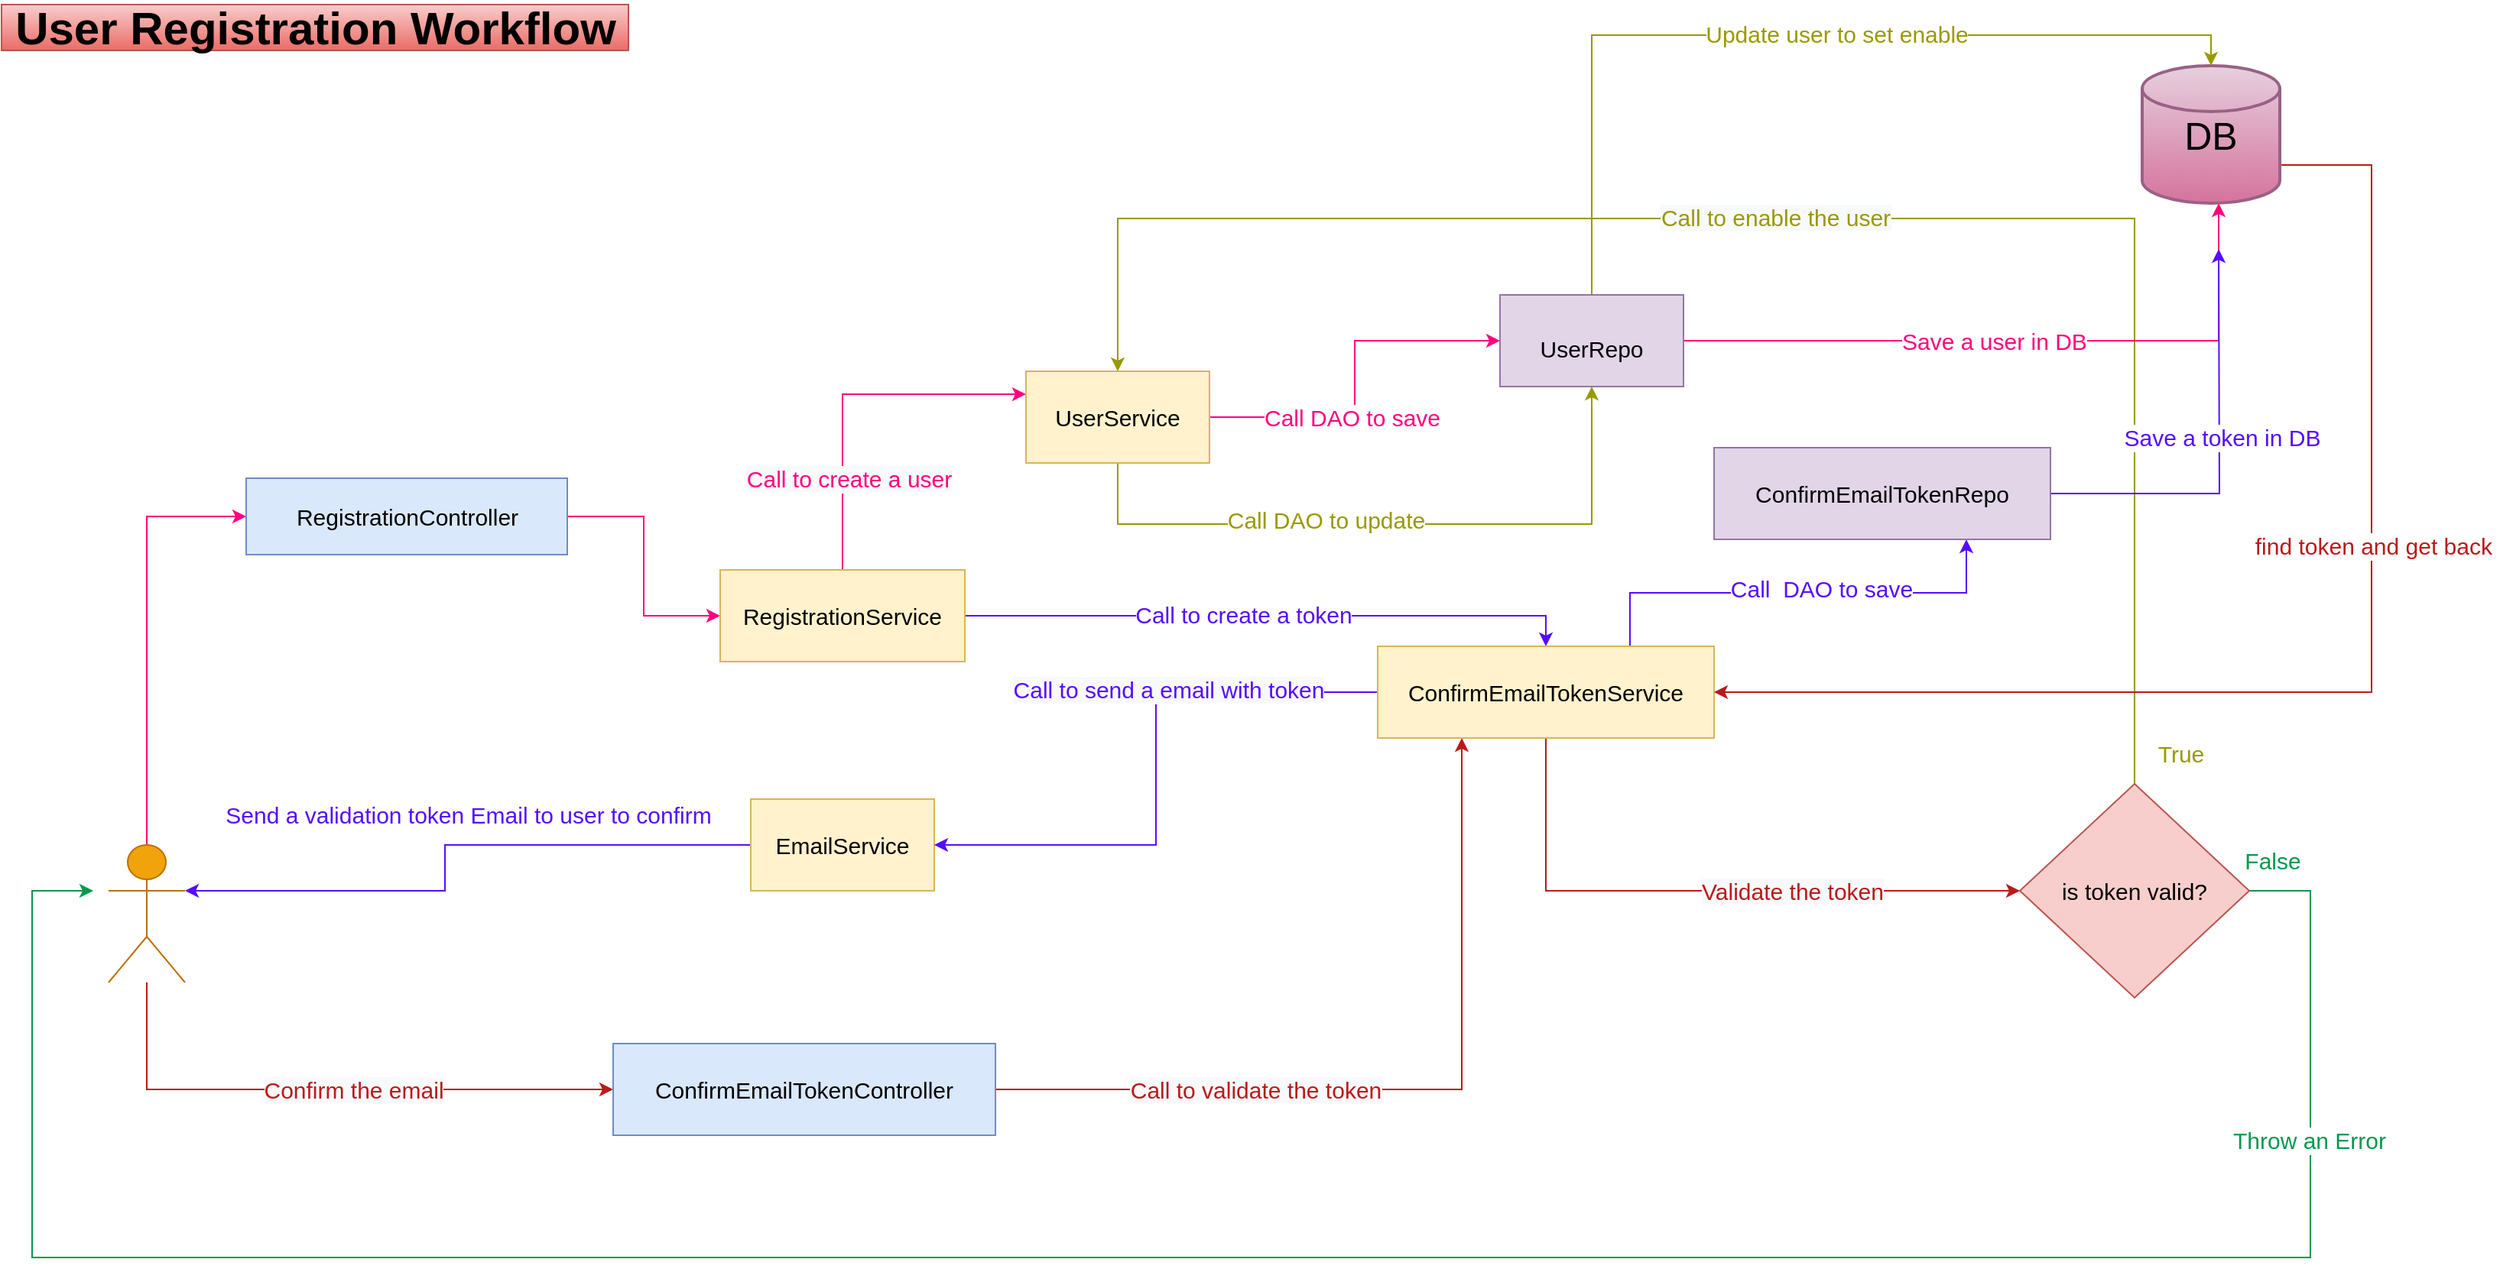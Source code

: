 <mxfile version="15.9.4" type="github">
  <diagram id="kgpKYQtTHZ0yAKxKKP6v" name="Page-1">
    <mxGraphModel dx="2558" dy="1969" grid="1" gridSize="10" guides="1" tooltips="1" connect="1" arrows="1" fold="1" page="1" pageScale="1" pageWidth="850" pageHeight="1100" math="0" shadow="0">
      <root>
        <mxCell id="0" />
        <mxCell id="1" parent="0" />
        <mxCell id="QZAKfAFqV-frmJR9LW_r-23" style="edgeStyle=orthogonalEdgeStyle;rounded=0;orthogonalLoop=1;jettySize=auto;html=1;exitX=0.5;exitY=0;exitDx=0;exitDy=0;exitPerimeter=0;fontFamily=Helvetica;fontSize=15;strokeColor=#FF0080;" edge="1" parent="1" source="QZAKfAFqV-frmJR9LW_r-1" target="QZAKfAFqV-frmJR9LW_r-2">
          <mxGeometry relative="1" as="geometry">
            <Array as="points">
              <mxPoint x="75" y="15" />
            </Array>
          </mxGeometry>
        </mxCell>
        <mxCell id="QZAKfAFqV-frmJR9LW_r-124" style="edgeStyle=orthogonalEdgeStyle;rounded=0;orthogonalLoop=1;jettySize=auto;html=1;entryX=0;entryY=0.5;entryDx=0;entryDy=0;fontFamily=Helvetica;fontSize=15;startArrow=none;startFill=0;endArrow=classic;endFill=1;strokeColor=#B81A1A;" edge="1" parent="1" source="QZAKfAFqV-frmJR9LW_r-1" target="QZAKfAFqV-frmJR9LW_r-17">
          <mxGeometry relative="1" as="geometry">
            <Array as="points">
              <mxPoint x="75" y="390" />
            </Array>
          </mxGeometry>
        </mxCell>
        <mxCell id="QZAKfAFqV-frmJR9LW_r-125" value="&lt;span style=&quot;background-color: rgb(248 , 249 , 250)&quot;&gt;&lt;font color=&quot;#b81a1a&quot;&gt;Confirm the email&lt;/font&gt;&lt;/span&gt;" style="edgeLabel;html=1;align=center;verticalAlign=middle;resizable=0;points=[];fontSize=15;fontFamily=Helvetica;" vertex="1" connectable="0" parent="QZAKfAFqV-frmJR9LW_r-124">
          <mxGeometry x="-0.047" y="2" relative="1" as="geometry">
            <mxPoint x="26" y="2" as="offset" />
          </mxGeometry>
        </mxCell>
        <mxCell id="QZAKfAFqV-frmJR9LW_r-1" value="" style="shape=umlActor;verticalLabelPosition=bottom;verticalAlign=top;html=1;outlineConnect=0;fontFamily=Helvetica;fontStyle=0;fontSize=15;fillColor=#f0a30a;strokeColor=#BD7000;fontColor=#000000;" vertex="1" parent="1">
          <mxGeometry x="50" y="230" width="50" height="90" as="geometry" />
        </mxCell>
        <mxCell id="QZAKfAFqV-frmJR9LW_r-11" style="edgeStyle=orthogonalEdgeStyle;rounded=0;orthogonalLoop=1;jettySize=auto;html=1;exitX=1;exitY=0.5;exitDx=0;exitDy=0;entryX=0;entryY=0.5;entryDx=0;entryDy=0;fontFamily=Helvetica;fontStyle=0;fontSize=15;strokeColor=#FF0080;" edge="1" parent="1" source="QZAKfAFqV-frmJR9LW_r-2" target="QZAKfAFqV-frmJR9LW_r-4">
          <mxGeometry relative="1" as="geometry" />
        </mxCell>
        <mxCell id="QZAKfAFqV-frmJR9LW_r-2" value="RegistrationController" style="html=1;fillColor=#dae8fc;strokeColor=#6c8ebf;fontFamily=Helvetica;fontStyle=0;fontSize=15;" vertex="1" parent="1">
          <mxGeometry x="140" y="-10" width="210" height="50" as="geometry" />
        </mxCell>
        <mxCell id="QZAKfAFqV-frmJR9LW_r-86" style="edgeStyle=orthogonalEdgeStyle;rounded=0;orthogonalLoop=1;jettySize=auto;html=1;exitX=0.5;exitY=0;exitDx=0;exitDy=0;entryX=0;entryY=0.25;entryDx=0;entryDy=0;fontFamily=Helvetica;fontSize=15;strokeColor=#FF0080;" edge="1" parent="1" source="QZAKfAFqV-frmJR9LW_r-4" target="QZAKfAFqV-frmJR9LW_r-6">
          <mxGeometry relative="1" as="geometry" />
        </mxCell>
        <mxCell id="QZAKfAFqV-frmJR9LW_r-102" value="&lt;span style=&quot;background-color: rgb(248 , 249 , 250)&quot;&gt;Call to create a user&lt;/span&gt;" style="edgeLabel;html=1;align=center;verticalAlign=middle;resizable=0;points=[];fontSize=15;fontFamily=Helvetica;fontColor=#FF0080;" vertex="1" connectable="0" parent="QZAKfAFqV-frmJR9LW_r-86">
          <mxGeometry x="-0.079" y="-4" relative="1" as="geometry">
            <mxPoint y="48" as="offset" />
          </mxGeometry>
        </mxCell>
        <mxCell id="QZAKfAFqV-frmJR9LW_r-105" style="edgeStyle=orthogonalEdgeStyle;rounded=0;orthogonalLoop=1;jettySize=auto;html=1;exitX=1;exitY=0.5;exitDx=0;exitDy=0;entryX=0.5;entryY=0;entryDx=0;entryDy=0;fontFamily=Helvetica;fontSize=15;strokeColor=#550DFF;" edge="1" parent="1" source="QZAKfAFqV-frmJR9LW_r-4" target="QZAKfAFqV-frmJR9LW_r-29">
          <mxGeometry relative="1" as="geometry" />
        </mxCell>
        <mxCell id="QZAKfAFqV-frmJR9LW_r-106" value="Call to create a token" style="edgeLabel;html=1;align=center;verticalAlign=middle;resizable=0;points=[];fontSize=15;fontFamily=Helvetica;fontColor=#550DFF;" vertex="1" connectable="0" parent="QZAKfAFqV-frmJR9LW_r-105">
          <mxGeometry x="-0.092" y="1" relative="1" as="geometry">
            <mxPoint as="offset" />
          </mxGeometry>
        </mxCell>
        <mxCell id="QZAKfAFqV-frmJR9LW_r-4" value="RegistrationService" style="rounded=0;whiteSpace=wrap;html=1;fontFamily=Helvetica;fontStyle=0;fontSize=15;fillColor=#fff2cc;strokeColor=#d6b656;" vertex="1" parent="1">
          <mxGeometry x="450" y="50" width="160" height="60" as="geometry" />
        </mxCell>
        <mxCell id="QZAKfAFqV-frmJR9LW_r-98" style="edgeStyle=orthogonalEdgeStyle;rounded=0;orthogonalLoop=1;jettySize=auto;html=1;exitX=1;exitY=0.5;exitDx=0;exitDy=0;fontFamily=Helvetica;fontSize=15;strokeColor=#FF0080;" edge="1" parent="1" source="QZAKfAFqV-frmJR9LW_r-6" target="QZAKfAFqV-frmJR9LW_r-93">
          <mxGeometry relative="1" as="geometry" />
        </mxCell>
        <mxCell id="QZAKfAFqV-frmJR9LW_r-101" value="Call DAO to save" style="edgeLabel;html=1;align=center;verticalAlign=middle;resizable=0;points=[];fontSize=15;fontFamily=Helvetica;fontColor=#FF0080;" vertex="1" connectable="0" parent="QZAKfAFqV-frmJR9LW_r-98">
          <mxGeometry x="-0.314" y="1" relative="1" as="geometry">
            <mxPoint x="10" y="1" as="offset" />
          </mxGeometry>
        </mxCell>
        <mxCell id="QZAKfAFqV-frmJR9LW_r-130" style="edgeStyle=orthogonalEdgeStyle;rounded=0;orthogonalLoop=1;jettySize=auto;html=1;exitX=0.5;exitY=1;exitDx=0;exitDy=0;entryX=0.5;entryY=1;entryDx=0;entryDy=0;fontFamily=Helvetica;fontSize=15;fontColor=#00994D;startArrow=none;startFill=0;endArrow=classic;endFill=1;strokeColor=#999900;" edge="1" parent="1" source="QZAKfAFqV-frmJR9LW_r-6" target="QZAKfAFqV-frmJR9LW_r-93">
          <mxGeometry relative="1" as="geometry">
            <Array as="points">
              <mxPoint x="710" y="20" />
              <mxPoint x="1020" y="20" />
            </Array>
          </mxGeometry>
        </mxCell>
        <mxCell id="QZAKfAFqV-frmJR9LW_r-131" value="&lt;font color=&quot;#999900&quot;&gt;Call DAO to update&lt;/font&gt;" style="edgeLabel;html=1;align=center;verticalAlign=middle;resizable=0;points=[];fontSize=15;fontFamily=Helvetica;fontColor=#00994D;" vertex="1" connectable="0" parent="QZAKfAFqV-frmJR9LW_r-130">
          <mxGeometry x="-0.203" y="3" relative="1" as="geometry">
            <mxPoint as="offset" />
          </mxGeometry>
        </mxCell>
        <mxCell id="QZAKfAFqV-frmJR9LW_r-6" value="UserService" style="rounded=0;whiteSpace=wrap;html=1;fontFamily=Helvetica;fontStyle=0;fontSize=15;fillColor=#fff2cc;strokeColor=#d6b656;" vertex="1" parent="1">
          <mxGeometry x="650" y="-80" width="120" height="60" as="geometry" />
        </mxCell>
        <mxCell id="QZAKfAFqV-frmJR9LW_r-109" style="edgeStyle=orthogonalEdgeStyle;rounded=0;orthogonalLoop=1;jettySize=auto;html=1;exitX=0;exitY=0.5;exitDx=0;exitDy=0;entryX=1;entryY=0.333;entryDx=0;entryDy=0;entryPerimeter=0;fontFamily=Helvetica;fontSize=15;strokeColor=#550DFF;" edge="1" parent="1" source="QZAKfAFqV-frmJR9LW_r-7" target="QZAKfAFqV-frmJR9LW_r-1">
          <mxGeometry relative="1" as="geometry">
            <Array as="points">
              <mxPoint x="270" y="230" />
              <mxPoint x="270" y="260" />
            </Array>
          </mxGeometry>
        </mxCell>
        <mxCell id="QZAKfAFqV-frmJR9LW_r-7" value="EmailService" style="rounded=0;whiteSpace=wrap;html=1;fontFamily=Helvetica;fontStyle=0;fontSize=15;fillColor=#fff2cc;strokeColor=#d6b656;" vertex="1" parent="1">
          <mxGeometry x="470" y="200" width="120" height="60" as="geometry" />
        </mxCell>
        <mxCell id="QZAKfAFqV-frmJR9LW_r-126" style="edgeStyle=orthogonalEdgeStyle;rounded=0;orthogonalLoop=1;jettySize=auto;html=1;exitX=1;exitY=0.5;exitDx=0;exitDy=0;entryX=0.25;entryY=1;entryDx=0;entryDy=0;fontFamily=Helvetica;fontSize=15;startArrow=none;startFill=0;endArrow=classic;endFill=1;strokeColor=#B81A1A;" edge="1" parent="1" source="QZAKfAFqV-frmJR9LW_r-17" target="QZAKfAFqV-frmJR9LW_r-29">
          <mxGeometry relative="1" as="geometry" />
        </mxCell>
        <mxCell id="QZAKfAFqV-frmJR9LW_r-128" value="&lt;span style=&quot;background-color: rgb(248 , 249 , 250)&quot;&gt;Call to validate the token&lt;/span&gt;" style="edgeLabel;html=1;align=center;verticalAlign=middle;resizable=0;points=[];fontSize=15;fontFamily=Helvetica;fontColor=#B81A1A;" vertex="1" connectable="0" parent="QZAKfAFqV-frmJR9LW_r-126">
          <mxGeometry x="-0.489" relative="1" as="geometry">
            <mxPoint x="33" as="offset" />
          </mxGeometry>
        </mxCell>
        <mxCell id="QZAKfAFqV-frmJR9LW_r-17" value="ConfirmEmailTokenController" style="whiteSpace=wrap;html=1;fontSize=15;fontFamily=Helvetica;fontStyle=0;fillColor=#dae8fc;strokeColor=#6c8ebf;" vertex="1" parent="1">
          <mxGeometry x="380" y="360" width="250" height="60" as="geometry" />
        </mxCell>
        <mxCell id="QZAKfAFqV-frmJR9LW_r-36" style="edgeStyle=orthogonalEdgeStyle;rounded=0;orthogonalLoop=1;jettySize=auto;html=1;exitX=0.5;exitY=1;exitDx=0;exitDy=0;fontFamily=Helvetica;fontSize=15;entryX=0;entryY=0.5;entryDx=0;entryDy=0;strokeColor=#B81A1A;" edge="1" parent="1" source="QZAKfAFqV-frmJR9LW_r-29" target="QZAKfAFqV-frmJR9LW_r-35">
          <mxGeometry relative="1" as="geometry">
            <mxPoint x="1070" y="220" as="targetPoint" />
            <Array as="points">
              <mxPoint x="990" y="260" />
            </Array>
          </mxGeometry>
        </mxCell>
        <mxCell id="QZAKfAFqV-frmJR9LW_r-118" value="&lt;span style=&quot;background-color: rgb(248 , 249 , 250)&quot;&gt;Validate the token&lt;/span&gt;" style="edgeLabel;html=1;align=center;verticalAlign=middle;resizable=0;points=[];fontSize=15;fontFamily=Helvetica;fontColor=#B81A1A;" vertex="1" connectable="0" parent="QZAKfAFqV-frmJR9LW_r-36">
          <mxGeometry x="-0.157" y="1" relative="1" as="geometry">
            <mxPoint x="88" y="1" as="offset" />
          </mxGeometry>
        </mxCell>
        <mxCell id="QZAKfAFqV-frmJR9LW_r-107" style="edgeStyle=orthogonalEdgeStyle;rounded=0;orthogonalLoop=1;jettySize=auto;html=1;exitX=0;exitY=0.5;exitDx=0;exitDy=0;entryX=1;entryY=0.5;entryDx=0;entryDy=0;fontFamily=Helvetica;fontSize=15;strokeColor=#550DFF;" edge="1" parent="1" source="QZAKfAFqV-frmJR9LW_r-29" target="QZAKfAFqV-frmJR9LW_r-7">
          <mxGeometry relative="1" as="geometry" />
        </mxCell>
        <mxCell id="QZAKfAFqV-frmJR9LW_r-108" value="&lt;span style=&quot;background-color: rgb(248 , 249 , 250)&quot;&gt;Call to send a email with token&lt;/span&gt;" style="edgeLabel;html=1;align=center;verticalAlign=middle;resizable=0;points=[];fontSize=15;fontFamily=Helvetica;fontColor=#550DFF;" vertex="1" connectable="0" parent="QZAKfAFqV-frmJR9LW_r-107">
          <mxGeometry x="-0.294" y="-2" relative="1" as="geometry">
            <mxPoint as="offset" />
          </mxGeometry>
        </mxCell>
        <mxCell id="QZAKfAFqV-frmJR9LW_r-114" style="edgeStyle=orthogonalEdgeStyle;rounded=0;orthogonalLoop=1;jettySize=auto;html=1;exitX=0.75;exitY=0;exitDx=0;exitDy=0;entryX=0.75;entryY=1;entryDx=0;entryDy=0;fontFamily=Helvetica;fontSize=15;strokeColor=#550DFF;" edge="1" parent="1" source="QZAKfAFqV-frmJR9LW_r-29" target="QZAKfAFqV-frmJR9LW_r-113">
          <mxGeometry relative="1" as="geometry" />
        </mxCell>
        <mxCell id="QZAKfAFqV-frmJR9LW_r-115" value="Call&amp;nbsp; DAO to save" style="edgeLabel;html=1;align=center;verticalAlign=middle;resizable=0;points=[];fontSize=15;fontFamily=Helvetica;fontColor=#550DFF;" vertex="1" connectable="0" parent="QZAKfAFqV-frmJR9LW_r-114">
          <mxGeometry x="-0.302" y="3" relative="1" as="geometry">
            <mxPoint x="59" as="offset" />
          </mxGeometry>
        </mxCell>
        <mxCell id="QZAKfAFqV-frmJR9LW_r-29" value="ConfirmEmailTokenService" style="whiteSpace=wrap;html=1;fontFamily=Helvetica;fontSize=15;fillColor=#fff2cc;strokeColor=#d6b656;" vertex="1" parent="1">
          <mxGeometry x="880" y="100" width="220" height="60" as="geometry" />
        </mxCell>
        <mxCell id="QZAKfAFqV-frmJR9LW_r-42" style="edgeStyle=orthogonalEdgeStyle;rounded=0;orthogonalLoop=1;jettySize=auto;html=1;exitX=1;exitY=0.5;exitDx=0;exitDy=0;fontFamily=Helvetica;fontSize=15;strokeColor=#00994D;" edge="1" parent="1" source="QZAKfAFqV-frmJR9LW_r-35">
          <mxGeometry relative="1" as="geometry">
            <mxPoint x="40" y="260" as="targetPoint" />
            <Array as="points">
              <mxPoint x="1490" y="260" />
              <mxPoint x="1490" y="500" />
              <mxPoint y="500" />
              <mxPoint y="260" />
            </Array>
          </mxGeometry>
        </mxCell>
        <mxCell id="QZAKfAFqV-frmJR9LW_r-135" value="Throw an Error" style="edgeLabel;html=1;align=center;verticalAlign=middle;resizable=0;points=[];fontSize=15;fontFamily=Helvetica;fontColor=#00994D;" vertex="1" connectable="0" parent="QZAKfAFqV-frmJR9LW_r-42">
          <mxGeometry x="-0.802" y="-1" relative="1" as="geometry">
            <mxPoint as="offset" />
          </mxGeometry>
        </mxCell>
        <mxCell id="QZAKfAFqV-frmJR9LW_r-94" style="edgeStyle=orthogonalEdgeStyle;rounded=0;orthogonalLoop=1;jettySize=auto;html=1;exitX=0.5;exitY=0;exitDx=0;exitDy=0;fontFamily=Helvetica;fontSize=15;strokeColor=#999900;entryX=0.5;entryY=0;entryDx=0;entryDy=0;" edge="1" parent="1" source="QZAKfAFqV-frmJR9LW_r-35" target="QZAKfAFqV-frmJR9LW_r-6">
          <mxGeometry relative="1" as="geometry">
            <mxPoint x="740" y="-360" as="targetPoint" />
            <Array as="points">
              <mxPoint x="1375" y="-180" />
              <mxPoint x="710" y="-180" />
            </Array>
          </mxGeometry>
        </mxCell>
        <mxCell id="QZAKfAFqV-frmJR9LW_r-95" value="&lt;span style=&quot;background-color: rgb(248 , 249 , 250)&quot;&gt;Call to enable the user&lt;/span&gt;" style="edgeLabel;html=1;align=center;verticalAlign=middle;resizable=0;points=[];fontSize=15;fontFamily=Helvetica;fontColor=#999900;" vertex="1" connectable="0" parent="QZAKfAFqV-frmJR9LW_r-94">
          <mxGeometry x="0.067" y="-1" relative="1" as="geometry">
            <mxPoint as="offset" />
          </mxGeometry>
        </mxCell>
        <mxCell id="QZAKfAFqV-frmJR9LW_r-35" value="is token valid?" style="rhombus;whiteSpace=wrap;html=1;fontFamily=Helvetica;fontSize=15;fillColor=#f8cecc;strokeColor=#b85450;" vertex="1" parent="1">
          <mxGeometry x="1300" y="190" width="150" height="140" as="geometry" />
        </mxCell>
        <mxCell id="QZAKfAFqV-frmJR9LW_r-40" value="&lt;font color=&quot;#999900&quot;&gt;True&lt;/font&gt;" style="text;html=1;resizable=0;autosize=1;align=center;verticalAlign=middle;points=[];fillColor=none;strokeColor=none;rounded=0;fontFamily=Helvetica;fontSize=15;" vertex="1" parent="1">
          <mxGeometry x="1380" y="160" width="50" height="20" as="geometry" />
        </mxCell>
        <mxCell id="QZAKfAFqV-frmJR9LW_r-41" value="&lt;font size=&quot;1&quot;&gt;&lt;b style=&quot;font-size: 30px&quot;&gt;User Registration Workflow&lt;/b&gt;&lt;/font&gt;" style="text;html=1;resizable=0;autosize=1;align=center;verticalAlign=middle;points=[];fillColor=#f8cecc;strokeColor=#b85450;rounded=0;fontFamily=Helvetica;fontSize=15;gradientColor=#ea6b66;" vertex="1" parent="1">
          <mxGeometry x="-20" y="-320" width="410" height="30" as="geometry" />
        </mxCell>
        <mxCell id="QZAKfAFqV-frmJR9LW_r-43" value="&lt;font color=&quot;#00994d&quot;&gt;False&lt;/font&gt;" style="text;html=1;resizable=0;autosize=1;align=center;verticalAlign=middle;points=[];fillColor=none;strokeColor=none;rounded=0;fontFamily=Helvetica;fontSize=15;" vertex="1" parent="1">
          <mxGeometry x="1440" y="230" width="50" height="20" as="geometry" />
        </mxCell>
        <mxCell id="QZAKfAFqV-frmJR9LW_r-119" style="edgeStyle=orthogonalEdgeStyle;rounded=0;orthogonalLoop=1;jettySize=auto;html=1;exitX=1;exitY=0.5;exitDx=0;exitDy=0;exitPerimeter=0;entryX=1;entryY=0.5;entryDx=0;entryDy=0;fontFamily=Helvetica;fontSize=15;strokeColor=#B81A1A;startArrow=none;startFill=0;endArrow=classic;endFill=1;" edge="1" parent="1" source="QZAKfAFqV-frmJR9LW_r-48" target="QZAKfAFqV-frmJR9LW_r-29">
          <mxGeometry relative="1" as="geometry">
            <Array as="points">
              <mxPoint x="1530" y="-215" />
              <mxPoint x="1530" y="130" />
            </Array>
          </mxGeometry>
        </mxCell>
        <mxCell id="QZAKfAFqV-frmJR9LW_r-120" value="find token and get back&amp;nbsp;" style="edgeLabel;html=1;align=center;verticalAlign=middle;resizable=0;points=[];fontSize=15;fontFamily=Helvetica;fontColor=#B81A1A;" vertex="1" connectable="0" parent="QZAKfAFqV-frmJR9LW_r-119">
          <mxGeometry x="-0.328" y="3" relative="1" as="geometry">
            <mxPoint y="41" as="offset" />
          </mxGeometry>
        </mxCell>
        <mxCell id="QZAKfAFqV-frmJR9LW_r-48" value="DB" style="strokeWidth=2;html=1;shape=mxgraph.flowchart.database;whiteSpace=wrap;fontFamily=Helvetica;fontSize=25;fillColor=#e6d0de;strokeColor=#996185;gradientColor=#d5739d;" vertex="1" parent="1">
          <mxGeometry x="1380" y="-280" width="90" height="90" as="geometry" />
        </mxCell>
        <mxCell id="QZAKfAFqV-frmJR9LW_r-99" style="edgeStyle=orthogonalEdgeStyle;rounded=0;orthogonalLoop=1;jettySize=auto;html=1;fontFamily=Helvetica;fontSize=15;strokeColor=#FF0080;exitX=1;exitY=0.5;exitDx=0;exitDy=0;" edge="1" parent="1" source="QZAKfAFqV-frmJR9LW_r-93" target="QZAKfAFqV-frmJR9LW_r-48">
          <mxGeometry relative="1" as="geometry">
            <mxPoint x="1150" y="-60" as="sourcePoint" />
            <Array as="points">
              <mxPoint x="1430" y="-100" />
            </Array>
          </mxGeometry>
        </mxCell>
        <mxCell id="QZAKfAFqV-frmJR9LW_r-133" value="&lt;span style=&quot;&quot;&gt;Save a user in DB&lt;/span&gt;" style="edgeLabel;html=1;align=center;verticalAlign=middle;resizable=0;points=[];fontSize=15;fontFamily=Helvetica;fontColor=#FF0080;" vertex="1" connectable="0" parent="QZAKfAFqV-frmJR9LW_r-99">
          <mxGeometry x="-0.32" y="-3" relative="1" as="geometry">
            <mxPoint x="53" y="-3" as="offset" />
          </mxGeometry>
        </mxCell>
        <mxCell id="QZAKfAFqV-frmJR9LW_r-132" style="edgeStyle=orthogonalEdgeStyle;rounded=0;orthogonalLoop=1;jettySize=auto;html=1;fontFamily=Helvetica;fontSize=15;fontColor=#00994D;startArrow=none;startFill=0;endArrow=classic;endFill=1;strokeColor=#999900;entryX=0.5;entryY=0;entryDx=0;entryDy=0;entryPerimeter=0;exitX=0.5;exitY=0;exitDx=0;exitDy=0;" edge="1" parent="1" source="QZAKfAFqV-frmJR9LW_r-93" target="QZAKfAFqV-frmJR9LW_r-48">
          <mxGeometry relative="1" as="geometry">
            <mxPoint x="1020" y="-320" as="targetPoint" />
          </mxGeometry>
        </mxCell>
        <mxCell id="QZAKfAFqV-frmJR9LW_r-134" value="&lt;font color=&quot;#999900&quot;&gt;Update user to set enable&lt;/font&gt;" style="edgeLabel;html=1;align=center;verticalAlign=middle;resizable=0;points=[];fontSize=15;fontFamily=Helvetica;fontColor=#00994D;" vertex="1" connectable="0" parent="QZAKfAFqV-frmJR9LW_r-132">
          <mxGeometry x="0.11" y="1" relative="1" as="geometry">
            <mxPoint as="offset" />
          </mxGeometry>
        </mxCell>
        <mxCell id="QZAKfAFqV-frmJR9LW_r-93" value="&lt;font style=&quot;font-size: 15px&quot;&gt;UserRepo&lt;/font&gt;" style="whiteSpace=wrap;html=1;fontFamily=Helvetica;fontSize=30;fillColor=#e1d5e7;strokeColor=#9673a6;" vertex="1" parent="1">
          <mxGeometry x="960" y="-130" width="120" height="60" as="geometry" />
        </mxCell>
        <mxCell id="QZAKfAFqV-frmJR9LW_r-111" value="&lt;font color=&quot;#550dff&quot;&gt;Send a validation token Email to user to confirm&lt;/font&gt;" style="text;html=1;resizable=0;autosize=1;align=center;verticalAlign=middle;points=[];fillColor=none;strokeColor=none;rounded=0;fontFamily=Helvetica;fontSize=15;" vertex="1" parent="1">
          <mxGeometry x="120" y="200" width="330" height="20" as="geometry" />
        </mxCell>
        <mxCell id="QZAKfAFqV-frmJR9LW_r-116" style="edgeStyle=orthogonalEdgeStyle;rounded=0;orthogonalLoop=1;jettySize=auto;html=1;fontFamily=Helvetica;fontSize=15;strokeColor=#550DFF;" edge="1" parent="1" source="QZAKfAFqV-frmJR9LW_r-113">
          <mxGeometry relative="1" as="geometry">
            <mxPoint x="1430" y="-160" as="targetPoint" />
          </mxGeometry>
        </mxCell>
        <mxCell id="QZAKfAFqV-frmJR9LW_r-117" value="Save a token in DB" style="edgeLabel;html=1;align=center;verticalAlign=middle;resizable=0;points=[];fontSize=15;fontFamily=Helvetica;fontColor=#550DFF;" vertex="1" connectable="0" parent="QZAKfAFqV-frmJR9LW_r-116">
          <mxGeometry x="0.096" y="-1" relative="1" as="geometry">
            <mxPoint as="offset" />
          </mxGeometry>
        </mxCell>
        <mxCell id="QZAKfAFqV-frmJR9LW_r-113" value="ConfirmEmailTokenRepo" style="whiteSpace=wrap;html=1;fontFamily=Helvetica;fontSize=15;fillColor=#e1d5e7;strokeColor=#9673a6;" vertex="1" parent="1">
          <mxGeometry x="1100" y="-30" width="220" height="60" as="geometry" />
        </mxCell>
      </root>
    </mxGraphModel>
  </diagram>
</mxfile>
